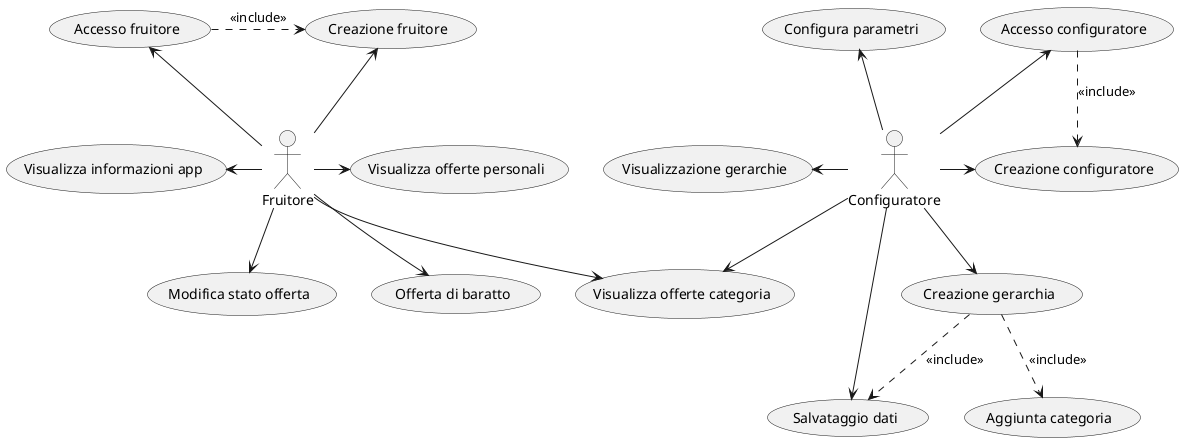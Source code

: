 @startuml

:Fruitore: as Admin
(Accesso fruitore) as (UseF1)
(Creazione fruitore) as (UseF2)
(Visualizza informazioni app) as (UseF3)
(Visualizza offerte categoria) as (UseF5)
(Visualizza offerte personali) as (UseF6)
(Offerta di baratto) as (UseF7)
(Modifica stato offerta) as (UseF8)

Admin -left-> (UseF3)
Admin -up-> (UseF1)
Admin -up-> (UseF2)
Admin -right-> (UseF6)
Admin --> (UseF5)
Admin --> (UseF7)
Admin --> (UseF8)

(UseF1) .right.> (UseF2): <<include>>

(Accesso configuratore) as (Use1)
(Creazione configuratore) as (Use2)
(Salvataggio dati) as (Use3)
(Visualizzazione gerarchie) as (Use4)
(Creazione gerarchia) as (Use5)
(Aggiunta categoria) as (Use6)
(Configura parametri) as (Use7)

:Configuratore: as Admin2
Admin2 -left-> (Use4)
Admin2 --> (Use5)
Admin2 --> (Use3)
Admin2 -right-> (Use2)
Admin2 -up-> (Use1)
Admin2 -up-> (Use7)
Admin2 --> (UseF5)


(Use1) ..> (Use2): <<include>>
(Use5) ..> (Use6): <<include>>
(Use5) ..> (Use3): <<include>>


@enduml
